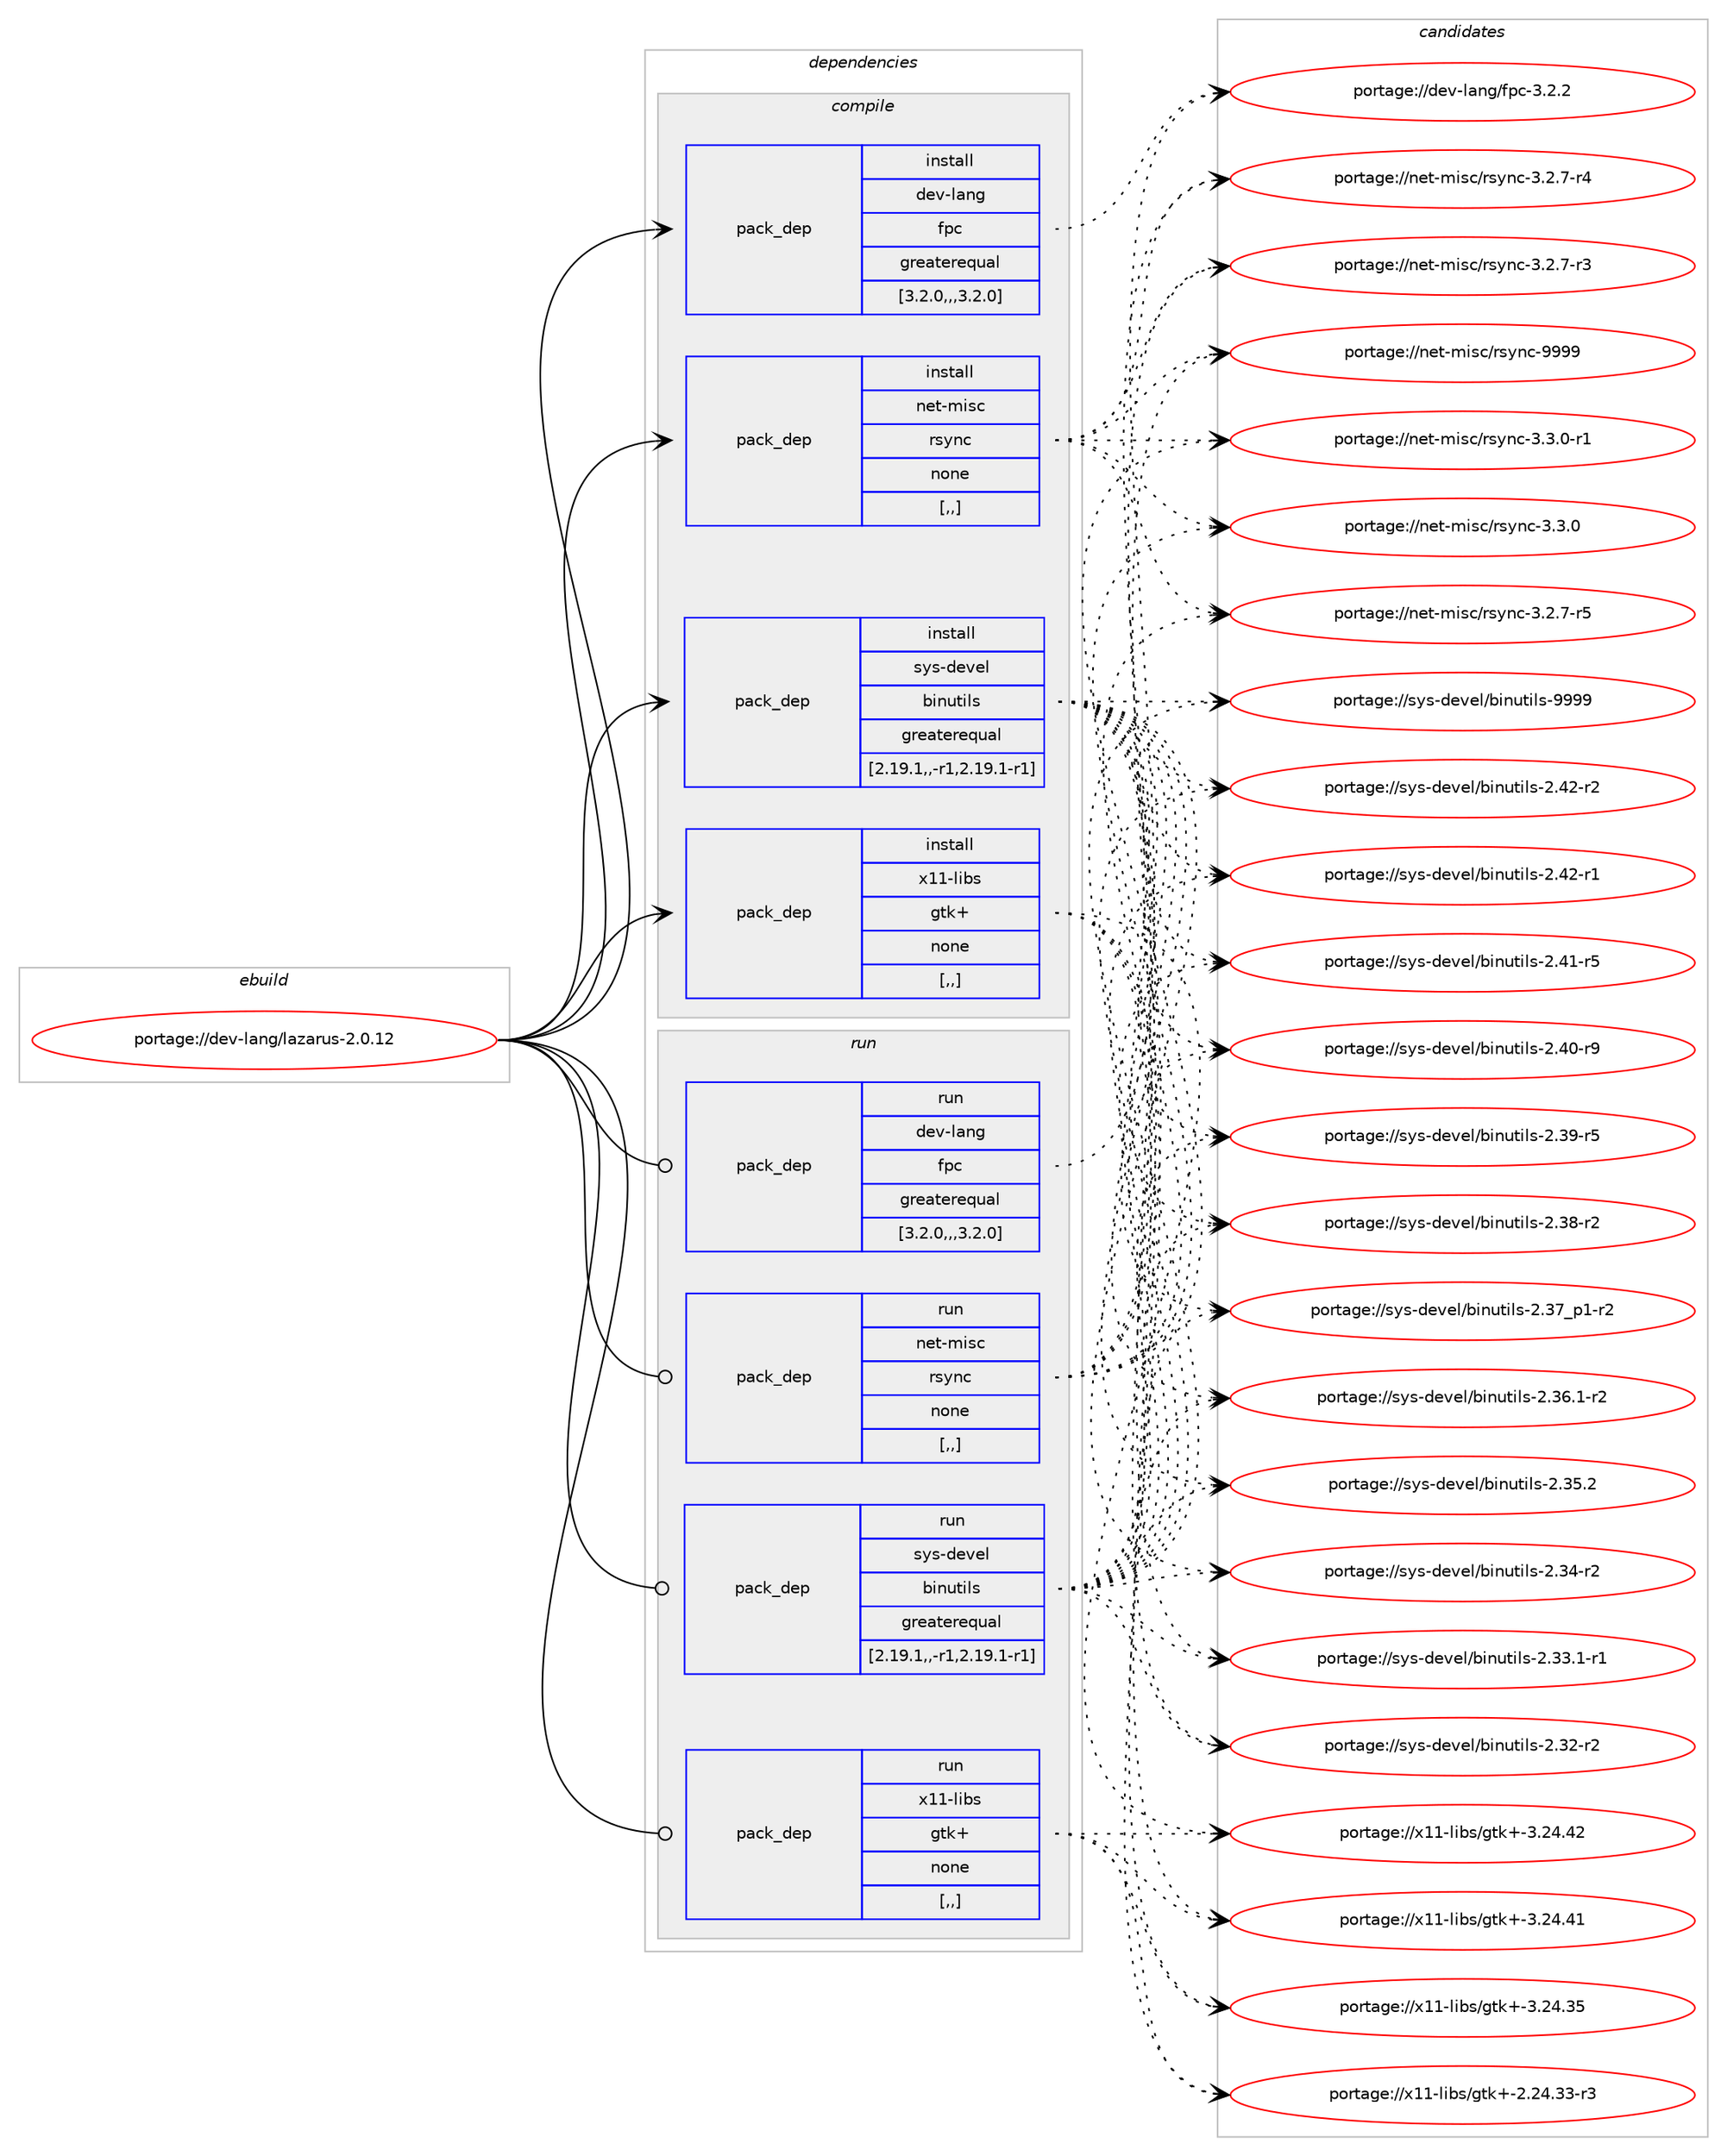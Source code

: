 digraph prolog {

# *************
# Graph options
# *************

newrank=true;
concentrate=true;
compound=true;
graph [rankdir=LR,fontname=Helvetica,fontsize=10,ranksep=1.5];#, ranksep=2.5, nodesep=0.2];
edge  [arrowhead=vee];
node  [fontname=Helvetica,fontsize=10];

# **********
# The ebuild
# **********

subgraph cluster_leftcol {
color=gray;
label=<<i>ebuild</i>>;
id [label="portage://dev-lang/lazarus-2.0.12", color=red, width=4, href="../dev-lang/lazarus-2.0.12.svg"];
}

# ****************
# The dependencies
# ****************

subgraph cluster_midcol {
color=gray;
label=<<i>dependencies</i>>;
subgraph cluster_compile {
fillcolor="#eeeeee";
style=filled;
label=<<i>compile</i>>;
subgraph pack75699 {
dependency99848 [label=<<TABLE BORDER="0" CELLBORDER="1" CELLSPACING="0" CELLPADDING="4" WIDTH="220"><TR><TD ROWSPAN="6" CELLPADDING="30">pack_dep</TD></TR><TR><TD WIDTH="110">install</TD></TR><TR><TD>dev-lang</TD></TR><TR><TD>fpc</TD></TR><TR><TD>greaterequal</TD></TR><TR><TD>[3.2.0,,,3.2.0]</TD></TR></TABLE>>, shape=none, color=blue];
}
id:e -> dependency99848:w [weight=20,style="solid",arrowhead="vee"];
subgraph pack75700 {
dependency99849 [label=<<TABLE BORDER="0" CELLBORDER="1" CELLSPACING="0" CELLPADDING="4" WIDTH="220"><TR><TD ROWSPAN="6" CELLPADDING="30">pack_dep</TD></TR><TR><TD WIDTH="110">install</TD></TR><TR><TD>net-misc</TD></TR><TR><TD>rsync</TD></TR><TR><TD>none</TD></TR><TR><TD>[,,]</TD></TR></TABLE>>, shape=none, color=blue];
}
id:e -> dependency99849:w [weight=20,style="solid",arrowhead="vee"];
subgraph pack75701 {
dependency99850 [label=<<TABLE BORDER="0" CELLBORDER="1" CELLSPACING="0" CELLPADDING="4" WIDTH="220"><TR><TD ROWSPAN="6" CELLPADDING="30">pack_dep</TD></TR><TR><TD WIDTH="110">install</TD></TR><TR><TD>sys-devel</TD></TR><TR><TD>binutils</TD></TR><TR><TD>greaterequal</TD></TR><TR><TD>[2.19.1,,-r1,2.19.1-r1]</TD></TR></TABLE>>, shape=none, color=blue];
}
id:e -> dependency99850:w [weight=20,style="solid",arrowhead="vee"];
subgraph pack75702 {
dependency99851 [label=<<TABLE BORDER="0" CELLBORDER="1" CELLSPACING="0" CELLPADDING="4" WIDTH="220"><TR><TD ROWSPAN="6" CELLPADDING="30">pack_dep</TD></TR><TR><TD WIDTH="110">install</TD></TR><TR><TD>x11-libs</TD></TR><TR><TD>gtk+</TD></TR><TR><TD>none</TD></TR><TR><TD>[,,]</TD></TR></TABLE>>, shape=none, color=blue];
}
id:e -> dependency99851:w [weight=20,style="solid",arrowhead="vee"];
}
subgraph cluster_compileandrun {
fillcolor="#eeeeee";
style=filled;
label=<<i>compile and run</i>>;
}
subgraph cluster_run {
fillcolor="#eeeeee";
style=filled;
label=<<i>run</i>>;
subgraph pack75703 {
dependency99852 [label=<<TABLE BORDER="0" CELLBORDER="1" CELLSPACING="0" CELLPADDING="4" WIDTH="220"><TR><TD ROWSPAN="6" CELLPADDING="30">pack_dep</TD></TR><TR><TD WIDTH="110">run</TD></TR><TR><TD>dev-lang</TD></TR><TR><TD>fpc</TD></TR><TR><TD>greaterequal</TD></TR><TR><TD>[3.2.0,,,3.2.0]</TD></TR></TABLE>>, shape=none, color=blue];
}
id:e -> dependency99852:w [weight=20,style="solid",arrowhead="odot"];
subgraph pack75704 {
dependency99853 [label=<<TABLE BORDER="0" CELLBORDER="1" CELLSPACING="0" CELLPADDING="4" WIDTH="220"><TR><TD ROWSPAN="6" CELLPADDING="30">pack_dep</TD></TR><TR><TD WIDTH="110">run</TD></TR><TR><TD>net-misc</TD></TR><TR><TD>rsync</TD></TR><TR><TD>none</TD></TR><TR><TD>[,,]</TD></TR></TABLE>>, shape=none, color=blue];
}
id:e -> dependency99853:w [weight=20,style="solid",arrowhead="odot"];
subgraph pack75705 {
dependency99854 [label=<<TABLE BORDER="0" CELLBORDER="1" CELLSPACING="0" CELLPADDING="4" WIDTH="220"><TR><TD ROWSPAN="6" CELLPADDING="30">pack_dep</TD></TR><TR><TD WIDTH="110">run</TD></TR><TR><TD>sys-devel</TD></TR><TR><TD>binutils</TD></TR><TR><TD>greaterequal</TD></TR><TR><TD>[2.19.1,,-r1,2.19.1-r1]</TD></TR></TABLE>>, shape=none, color=blue];
}
id:e -> dependency99854:w [weight=20,style="solid",arrowhead="odot"];
subgraph pack75706 {
dependency99855 [label=<<TABLE BORDER="0" CELLBORDER="1" CELLSPACING="0" CELLPADDING="4" WIDTH="220"><TR><TD ROWSPAN="6" CELLPADDING="30">pack_dep</TD></TR><TR><TD WIDTH="110">run</TD></TR><TR><TD>x11-libs</TD></TR><TR><TD>gtk+</TD></TR><TR><TD>none</TD></TR><TR><TD>[,,]</TD></TR></TABLE>>, shape=none, color=blue];
}
id:e -> dependency99855:w [weight=20,style="solid",arrowhead="odot"];
}
}

# **************
# The candidates
# **************

subgraph cluster_choices {
rank=same;
color=gray;
label=<<i>candidates</i>>;

subgraph choice75699 {
color=black;
nodesep=1;
choice10010111845108971101034710211299455146504650 [label="portage://dev-lang/fpc-3.2.2", color=red, width=4,href="../dev-lang/fpc-3.2.2.svg"];
dependency99848:e -> choice10010111845108971101034710211299455146504650:w [style=dotted,weight="100"];
}
subgraph choice75700 {
color=black;
nodesep=1;
choice110101116451091051159947114115121110994557575757 [label="portage://net-misc/rsync-9999", color=red, width=4,href="../net-misc/rsync-9999.svg"];
choice110101116451091051159947114115121110994551465146484511449 [label="portage://net-misc/rsync-3.3.0-r1", color=red, width=4,href="../net-misc/rsync-3.3.0-r1.svg"];
choice11010111645109105115994711411512111099455146514648 [label="portage://net-misc/rsync-3.3.0", color=red, width=4,href="../net-misc/rsync-3.3.0.svg"];
choice110101116451091051159947114115121110994551465046554511453 [label="portage://net-misc/rsync-3.2.7-r5", color=red, width=4,href="../net-misc/rsync-3.2.7-r5.svg"];
choice110101116451091051159947114115121110994551465046554511452 [label="portage://net-misc/rsync-3.2.7-r4", color=red, width=4,href="../net-misc/rsync-3.2.7-r4.svg"];
choice110101116451091051159947114115121110994551465046554511451 [label="portage://net-misc/rsync-3.2.7-r3", color=red, width=4,href="../net-misc/rsync-3.2.7-r3.svg"];
dependency99849:e -> choice110101116451091051159947114115121110994557575757:w [style=dotted,weight="100"];
dependency99849:e -> choice110101116451091051159947114115121110994551465146484511449:w [style=dotted,weight="100"];
dependency99849:e -> choice11010111645109105115994711411512111099455146514648:w [style=dotted,weight="100"];
dependency99849:e -> choice110101116451091051159947114115121110994551465046554511453:w [style=dotted,weight="100"];
dependency99849:e -> choice110101116451091051159947114115121110994551465046554511452:w [style=dotted,weight="100"];
dependency99849:e -> choice110101116451091051159947114115121110994551465046554511451:w [style=dotted,weight="100"];
}
subgraph choice75701 {
color=black;
nodesep=1;
choice1151211154510010111810110847981051101171161051081154557575757 [label="portage://sys-devel/binutils-9999", color=red, width=4,href="../sys-devel/binutils-9999.svg"];
choice11512111545100101118101108479810511011711610510811545504652504511450 [label="portage://sys-devel/binutils-2.42-r2", color=red, width=4,href="../sys-devel/binutils-2.42-r2.svg"];
choice11512111545100101118101108479810511011711610510811545504652504511449 [label="portage://sys-devel/binutils-2.42-r1", color=red, width=4,href="../sys-devel/binutils-2.42-r1.svg"];
choice11512111545100101118101108479810511011711610510811545504652494511453 [label="portage://sys-devel/binutils-2.41-r5", color=red, width=4,href="../sys-devel/binutils-2.41-r5.svg"];
choice11512111545100101118101108479810511011711610510811545504652484511457 [label="portage://sys-devel/binutils-2.40-r9", color=red, width=4,href="../sys-devel/binutils-2.40-r9.svg"];
choice11512111545100101118101108479810511011711610510811545504651574511453 [label="portage://sys-devel/binutils-2.39-r5", color=red, width=4,href="../sys-devel/binutils-2.39-r5.svg"];
choice11512111545100101118101108479810511011711610510811545504651564511450 [label="portage://sys-devel/binutils-2.38-r2", color=red, width=4,href="../sys-devel/binutils-2.38-r2.svg"];
choice115121115451001011181011084798105110117116105108115455046515595112494511450 [label="portage://sys-devel/binutils-2.37_p1-r2", color=red, width=4,href="../sys-devel/binutils-2.37_p1-r2.svg"];
choice115121115451001011181011084798105110117116105108115455046515446494511450 [label="portage://sys-devel/binutils-2.36.1-r2", color=red, width=4,href="../sys-devel/binutils-2.36.1-r2.svg"];
choice11512111545100101118101108479810511011711610510811545504651534650 [label="portage://sys-devel/binutils-2.35.2", color=red, width=4,href="../sys-devel/binutils-2.35.2.svg"];
choice11512111545100101118101108479810511011711610510811545504651524511450 [label="portage://sys-devel/binutils-2.34-r2", color=red, width=4,href="../sys-devel/binutils-2.34-r2.svg"];
choice115121115451001011181011084798105110117116105108115455046515146494511449 [label="portage://sys-devel/binutils-2.33.1-r1", color=red, width=4,href="../sys-devel/binutils-2.33.1-r1.svg"];
choice11512111545100101118101108479810511011711610510811545504651504511450 [label="portage://sys-devel/binutils-2.32-r2", color=red, width=4,href="../sys-devel/binutils-2.32-r2.svg"];
dependency99850:e -> choice1151211154510010111810110847981051101171161051081154557575757:w [style=dotted,weight="100"];
dependency99850:e -> choice11512111545100101118101108479810511011711610510811545504652504511450:w [style=dotted,weight="100"];
dependency99850:e -> choice11512111545100101118101108479810511011711610510811545504652504511449:w [style=dotted,weight="100"];
dependency99850:e -> choice11512111545100101118101108479810511011711610510811545504652494511453:w [style=dotted,weight="100"];
dependency99850:e -> choice11512111545100101118101108479810511011711610510811545504652484511457:w [style=dotted,weight="100"];
dependency99850:e -> choice11512111545100101118101108479810511011711610510811545504651574511453:w [style=dotted,weight="100"];
dependency99850:e -> choice11512111545100101118101108479810511011711610510811545504651564511450:w [style=dotted,weight="100"];
dependency99850:e -> choice115121115451001011181011084798105110117116105108115455046515595112494511450:w [style=dotted,weight="100"];
dependency99850:e -> choice115121115451001011181011084798105110117116105108115455046515446494511450:w [style=dotted,weight="100"];
dependency99850:e -> choice11512111545100101118101108479810511011711610510811545504651534650:w [style=dotted,weight="100"];
dependency99850:e -> choice11512111545100101118101108479810511011711610510811545504651524511450:w [style=dotted,weight="100"];
dependency99850:e -> choice115121115451001011181011084798105110117116105108115455046515146494511449:w [style=dotted,weight="100"];
dependency99850:e -> choice11512111545100101118101108479810511011711610510811545504651504511450:w [style=dotted,weight="100"];
}
subgraph choice75702 {
color=black;
nodesep=1;
choice1204949451081059811547103116107434551465052465250 [label="portage://x11-libs/gtk+-3.24.42", color=red, width=4,href="../x11-libs/gtk+-3.24.42.svg"];
choice1204949451081059811547103116107434551465052465249 [label="portage://x11-libs/gtk+-3.24.41", color=red, width=4,href="../x11-libs/gtk+-3.24.41.svg"];
choice1204949451081059811547103116107434551465052465153 [label="portage://x11-libs/gtk+-3.24.35", color=red, width=4,href="../x11-libs/gtk+-3.24.35.svg"];
choice12049494510810598115471031161074345504650524651514511451 [label="portage://x11-libs/gtk+-2.24.33-r3", color=red, width=4,href="../x11-libs/gtk+-2.24.33-r3.svg"];
dependency99851:e -> choice1204949451081059811547103116107434551465052465250:w [style=dotted,weight="100"];
dependency99851:e -> choice1204949451081059811547103116107434551465052465249:w [style=dotted,weight="100"];
dependency99851:e -> choice1204949451081059811547103116107434551465052465153:w [style=dotted,weight="100"];
dependency99851:e -> choice12049494510810598115471031161074345504650524651514511451:w [style=dotted,weight="100"];
}
subgraph choice75703 {
color=black;
nodesep=1;
choice10010111845108971101034710211299455146504650 [label="portage://dev-lang/fpc-3.2.2", color=red, width=4,href="../dev-lang/fpc-3.2.2.svg"];
dependency99852:e -> choice10010111845108971101034710211299455146504650:w [style=dotted,weight="100"];
}
subgraph choice75704 {
color=black;
nodesep=1;
choice110101116451091051159947114115121110994557575757 [label="portage://net-misc/rsync-9999", color=red, width=4,href="../net-misc/rsync-9999.svg"];
choice110101116451091051159947114115121110994551465146484511449 [label="portage://net-misc/rsync-3.3.0-r1", color=red, width=4,href="../net-misc/rsync-3.3.0-r1.svg"];
choice11010111645109105115994711411512111099455146514648 [label="portage://net-misc/rsync-3.3.0", color=red, width=4,href="../net-misc/rsync-3.3.0.svg"];
choice110101116451091051159947114115121110994551465046554511453 [label="portage://net-misc/rsync-3.2.7-r5", color=red, width=4,href="../net-misc/rsync-3.2.7-r5.svg"];
choice110101116451091051159947114115121110994551465046554511452 [label="portage://net-misc/rsync-3.2.7-r4", color=red, width=4,href="../net-misc/rsync-3.2.7-r4.svg"];
choice110101116451091051159947114115121110994551465046554511451 [label="portage://net-misc/rsync-3.2.7-r3", color=red, width=4,href="../net-misc/rsync-3.2.7-r3.svg"];
dependency99853:e -> choice110101116451091051159947114115121110994557575757:w [style=dotted,weight="100"];
dependency99853:e -> choice110101116451091051159947114115121110994551465146484511449:w [style=dotted,weight="100"];
dependency99853:e -> choice11010111645109105115994711411512111099455146514648:w [style=dotted,weight="100"];
dependency99853:e -> choice110101116451091051159947114115121110994551465046554511453:w [style=dotted,weight="100"];
dependency99853:e -> choice110101116451091051159947114115121110994551465046554511452:w [style=dotted,weight="100"];
dependency99853:e -> choice110101116451091051159947114115121110994551465046554511451:w [style=dotted,weight="100"];
}
subgraph choice75705 {
color=black;
nodesep=1;
choice1151211154510010111810110847981051101171161051081154557575757 [label="portage://sys-devel/binutils-9999", color=red, width=4,href="../sys-devel/binutils-9999.svg"];
choice11512111545100101118101108479810511011711610510811545504652504511450 [label="portage://sys-devel/binutils-2.42-r2", color=red, width=4,href="../sys-devel/binutils-2.42-r2.svg"];
choice11512111545100101118101108479810511011711610510811545504652504511449 [label="portage://sys-devel/binutils-2.42-r1", color=red, width=4,href="../sys-devel/binutils-2.42-r1.svg"];
choice11512111545100101118101108479810511011711610510811545504652494511453 [label="portage://sys-devel/binutils-2.41-r5", color=red, width=4,href="../sys-devel/binutils-2.41-r5.svg"];
choice11512111545100101118101108479810511011711610510811545504652484511457 [label="portage://sys-devel/binutils-2.40-r9", color=red, width=4,href="../sys-devel/binutils-2.40-r9.svg"];
choice11512111545100101118101108479810511011711610510811545504651574511453 [label="portage://sys-devel/binutils-2.39-r5", color=red, width=4,href="../sys-devel/binutils-2.39-r5.svg"];
choice11512111545100101118101108479810511011711610510811545504651564511450 [label="portage://sys-devel/binutils-2.38-r2", color=red, width=4,href="../sys-devel/binutils-2.38-r2.svg"];
choice115121115451001011181011084798105110117116105108115455046515595112494511450 [label="portage://sys-devel/binutils-2.37_p1-r2", color=red, width=4,href="../sys-devel/binutils-2.37_p1-r2.svg"];
choice115121115451001011181011084798105110117116105108115455046515446494511450 [label="portage://sys-devel/binutils-2.36.1-r2", color=red, width=4,href="../sys-devel/binutils-2.36.1-r2.svg"];
choice11512111545100101118101108479810511011711610510811545504651534650 [label="portage://sys-devel/binutils-2.35.2", color=red, width=4,href="../sys-devel/binutils-2.35.2.svg"];
choice11512111545100101118101108479810511011711610510811545504651524511450 [label="portage://sys-devel/binutils-2.34-r2", color=red, width=4,href="../sys-devel/binutils-2.34-r2.svg"];
choice115121115451001011181011084798105110117116105108115455046515146494511449 [label="portage://sys-devel/binutils-2.33.1-r1", color=red, width=4,href="../sys-devel/binutils-2.33.1-r1.svg"];
choice11512111545100101118101108479810511011711610510811545504651504511450 [label="portage://sys-devel/binutils-2.32-r2", color=red, width=4,href="../sys-devel/binutils-2.32-r2.svg"];
dependency99854:e -> choice1151211154510010111810110847981051101171161051081154557575757:w [style=dotted,weight="100"];
dependency99854:e -> choice11512111545100101118101108479810511011711610510811545504652504511450:w [style=dotted,weight="100"];
dependency99854:e -> choice11512111545100101118101108479810511011711610510811545504652504511449:w [style=dotted,weight="100"];
dependency99854:e -> choice11512111545100101118101108479810511011711610510811545504652494511453:w [style=dotted,weight="100"];
dependency99854:e -> choice11512111545100101118101108479810511011711610510811545504652484511457:w [style=dotted,weight="100"];
dependency99854:e -> choice11512111545100101118101108479810511011711610510811545504651574511453:w [style=dotted,weight="100"];
dependency99854:e -> choice11512111545100101118101108479810511011711610510811545504651564511450:w [style=dotted,weight="100"];
dependency99854:e -> choice115121115451001011181011084798105110117116105108115455046515595112494511450:w [style=dotted,weight="100"];
dependency99854:e -> choice115121115451001011181011084798105110117116105108115455046515446494511450:w [style=dotted,weight="100"];
dependency99854:e -> choice11512111545100101118101108479810511011711610510811545504651534650:w [style=dotted,weight="100"];
dependency99854:e -> choice11512111545100101118101108479810511011711610510811545504651524511450:w [style=dotted,weight="100"];
dependency99854:e -> choice115121115451001011181011084798105110117116105108115455046515146494511449:w [style=dotted,weight="100"];
dependency99854:e -> choice11512111545100101118101108479810511011711610510811545504651504511450:w [style=dotted,weight="100"];
}
subgraph choice75706 {
color=black;
nodesep=1;
choice1204949451081059811547103116107434551465052465250 [label="portage://x11-libs/gtk+-3.24.42", color=red, width=4,href="../x11-libs/gtk+-3.24.42.svg"];
choice1204949451081059811547103116107434551465052465249 [label="portage://x11-libs/gtk+-3.24.41", color=red, width=4,href="../x11-libs/gtk+-3.24.41.svg"];
choice1204949451081059811547103116107434551465052465153 [label="portage://x11-libs/gtk+-3.24.35", color=red, width=4,href="../x11-libs/gtk+-3.24.35.svg"];
choice12049494510810598115471031161074345504650524651514511451 [label="portage://x11-libs/gtk+-2.24.33-r3", color=red, width=4,href="../x11-libs/gtk+-2.24.33-r3.svg"];
dependency99855:e -> choice1204949451081059811547103116107434551465052465250:w [style=dotted,weight="100"];
dependency99855:e -> choice1204949451081059811547103116107434551465052465249:w [style=dotted,weight="100"];
dependency99855:e -> choice1204949451081059811547103116107434551465052465153:w [style=dotted,weight="100"];
dependency99855:e -> choice12049494510810598115471031161074345504650524651514511451:w [style=dotted,weight="100"];
}
}

}
